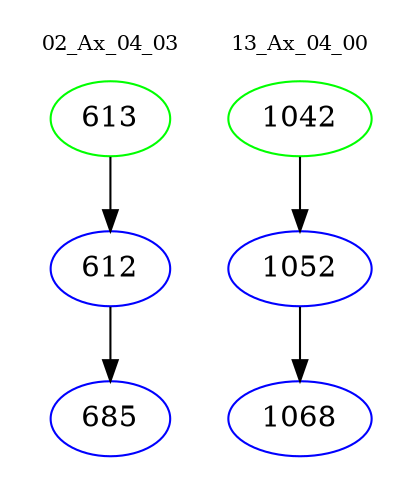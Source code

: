 digraph{
subgraph cluster_0 {
color = white
label = "02_Ax_04_03";
fontsize=10;
T0_613 [label="613", color="green"]
T0_613 -> T0_612 [color="black"]
T0_612 [label="612", color="blue"]
T0_612 -> T0_685 [color="black"]
T0_685 [label="685", color="blue"]
}
subgraph cluster_1 {
color = white
label = "13_Ax_04_00";
fontsize=10;
T1_1042 [label="1042", color="green"]
T1_1042 -> T1_1052 [color="black"]
T1_1052 [label="1052", color="blue"]
T1_1052 -> T1_1068 [color="black"]
T1_1068 [label="1068", color="blue"]
}
}

